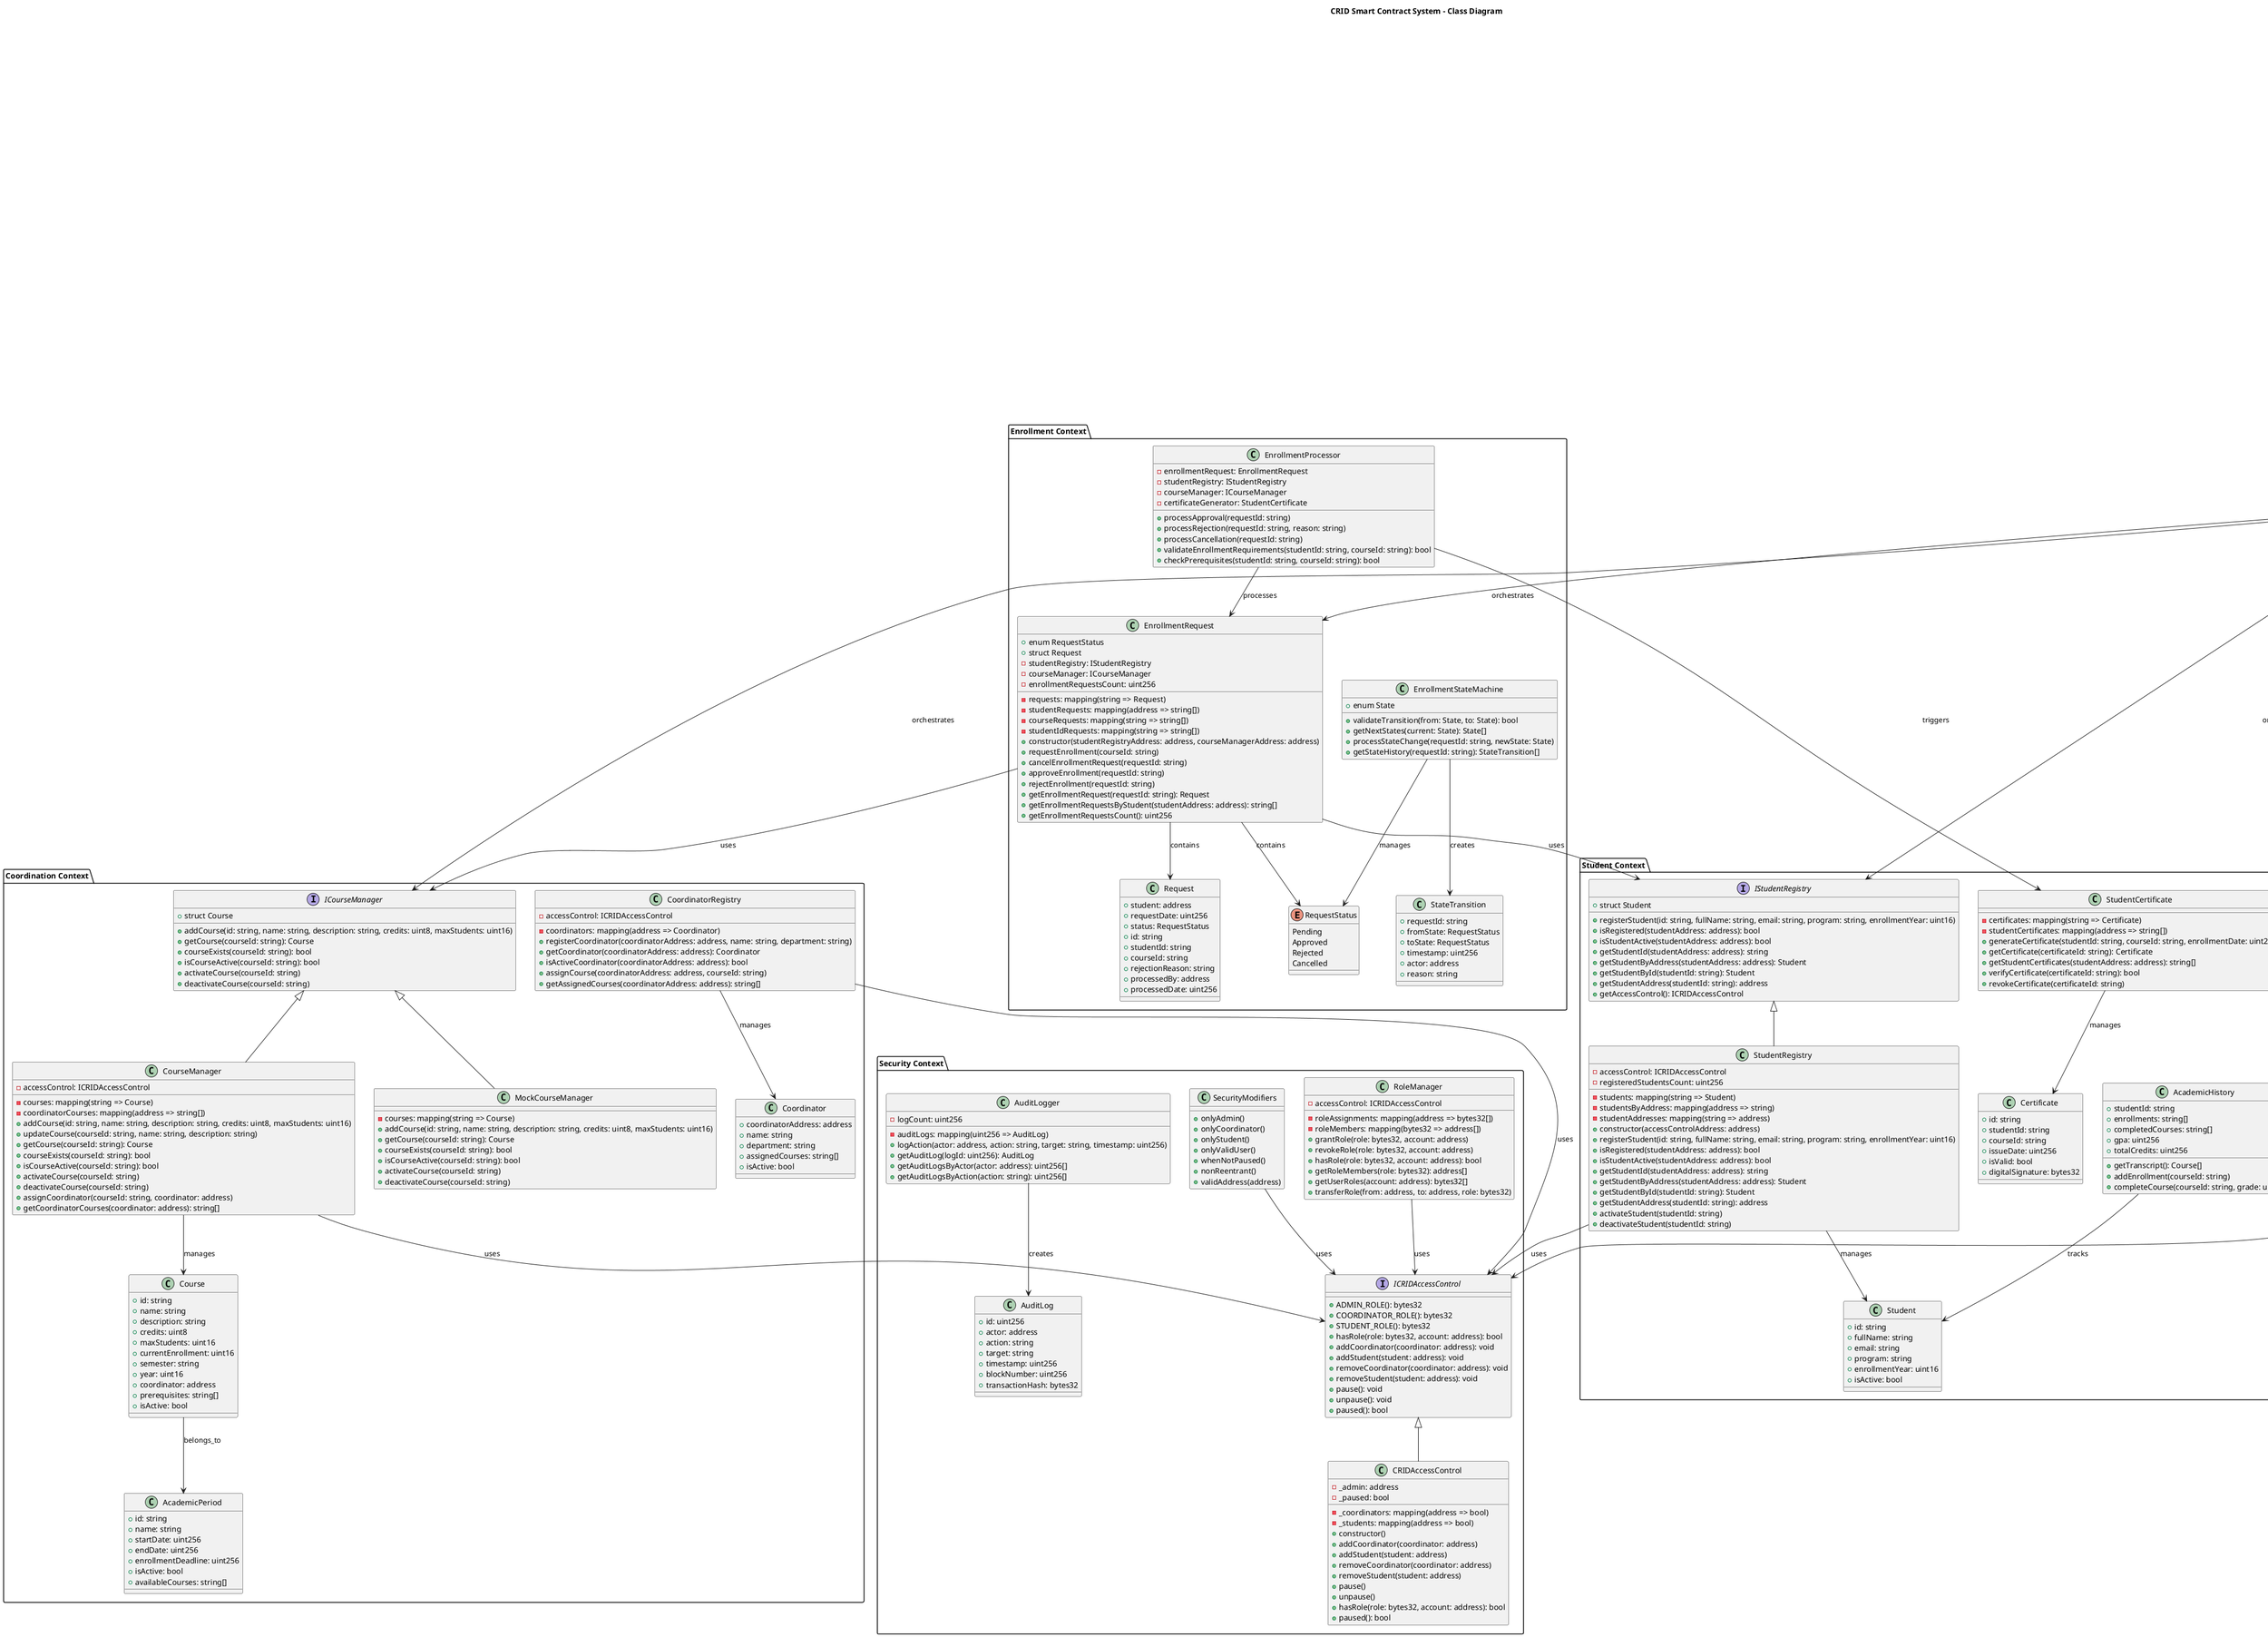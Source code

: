 @startuml ClassDiagram
!define RECTANGLE class

title CRID Smart Contract System - Class Diagram

package "Security Context" as SecurityContext {
    interface ICRIDAccessControl {
        +ADMIN_ROLE(): bytes32
        +COORDINATOR_ROLE(): bytes32
        +STUDENT_ROLE(): bytes32
        +hasRole(role: bytes32, account: address): bool
        +addCoordinator(coordinator: address): void
        +addStudent(student: address): void
        +removeCoordinator(coordinator: address): void
        +removeStudent(student: address): void
        +pause(): void
        +unpause(): void
        +paused(): bool
    }

    class CRIDAccessControl {
        -_admin: address
        -_coordinators: mapping(address => bool)
        -_students: mapping(address => bool)
        -_paused: bool
        +constructor()
        +addCoordinator(coordinator: address)
        +addStudent(student: address)
        +removeCoordinator(coordinator: address)
        +removeStudent(student: address)
        +pause()
        +unpause()
        +hasRole(role: bytes32, account: address): bool
        +paused(): bool
    }

    class RoleManager {
        -accessControl: ICRIDAccessControl
        -roleAssignments: mapping(address => bytes32[])
        -roleMembers: mapping(bytes32 => address[])
        +grantRole(role: bytes32, account: address)
        +revokeRole(role: bytes32, account: address)
        +hasRole(role: bytes32, account: address): bool
        +getRoleMembers(role: bytes32): address[]
        +getUserRoles(account: address): bytes32[]
        +transferRole(from: address, to: address, role: bytes32)
    }

    class SecurityModifiers {
        +onlyAdmin()
        +onlyCoordinator()
        +onlyStudent()
        +onlyValidUser()
        +whenNotPaused()
        +nonReentrant()
        +validAddress(address)
    }

    class AuditLogger {
        -auditLogs: mapping(uint256 => AuditLog)
        -logCount: uint256
        +logAction(actor: address, action: string, target: string, timestamp: uint256)
        +getAuditLog(logId: uint256): AuditLog
        +getAuditLogsByActor(actor: address): uint256[]
        +getAuditLogsByAction(action: string): uint256[]
    }

    class AuditLog {
        +id: uint256
        +actor: address
        +action: string
        +target: string
        +timestamp: uint256
        +blockNumber: uint256
        +transactionHash: bytes32
    }
}

package "Student Context" as StudentContext {
    interface IStudentRegistry {
        +struct Student
        +registerStudent(id: string, fullName: string, email: string, program: string, enrollmentYear: uint16)
        +isRegistered(studentAddress: address): bool
        +isStudentActive(studentAddress: address): bool
        +getStudentId(studentAddress: address): string
        +getStudentByAddress(studentAddress: address): Student
        +getStudentById(studentId: string): Student
        +getStudentAddress(studentId: string): address
        +getAccessControl(): ICRIDAccessControl
    }

    class StudentRegistry {
        -accessControl: ICRIDAccessControl
        -students: mapping(string => Student)
        -studentsByAddress: mapping(address => string)
        -studentAddresses: mapping(string => address)
        -registeredStudentsCount: uint256
        +constructor(accessControlAddress: address)
        +registerStudent(id: string, fullName: string, email: string, program: string, enrollmentYear: uint16)
        +isRegistered(studentAddress: address): bool
        +isStudentActive(studentAddress: address): bool
        +getStudentId(studentAddress: address): string
        +getStudentByAddress(studentAddress: address): Student
        +getStudentById(studentId: string): Student
        +getStudentAddress(studentId: string): address
        +activateStudent(studentId: string)
        +deactivateStudent(studentId: string)
    }

    class StudentCertificate {
        -certificates: mapping(string => Certificate)
        -studentCertificates: mapping(address => string[])
        +generateCertificate(studentId: string, courseId: string, enrollmentDate: uint256)
        +getCertificate(certificateId: string): Certificate
        +getStudentCertificates(studentAddress: address): string[]
        +verifyCertificate(certificateId: string): bool
        +revokeCertificate(certificateId: string)
    }

    class Student {
        +id: string
        +fullName: string
        +email: string
        +program: string
        +enrollmentYear: uint16
        +isActive: bool
    }

    class Certificate {
        +id: string
        +studentId: string
        +courseId: string
        +issueDate: uint256
        +isValid: bool
        +digitalSignature: bytes32
    }

    class AcademicHistory {
        +studentId: string
        +enrollments: string[]
        +completedCourses: string[]
        +gpa: uint256
        +totalCredits: uint256
        +getTranscript(): Course[]
        +addEnrollment(courseId: string)
        +completeCourse(courseId: string, grade: uint8)
    }
}

package "Coordination Context" as CoordinationContext {
    interface ICourseManager {
        +struct Course
        +addCourse(id: string, name: string, description: string, credits: uint8, maxStudents: uint16)
        +getCourse(courseId: string): Course
        +courseExists(courseId: string): bool
        +isCourseActive(courseId: string): bool
        +activateCourse(courseId: string)
        +deactivateCourse(courseId: string)
    }

    class CourseManager {
        -courses: mapping(string => Course)
        -coordinatorCourses: mapping(address => string[])
        -accessControl: ICRIDAccessControl
        +addCourse(id: string, name: string, description: string, credits: uint8, maxStudents: uint16)
        +updateCourse(courseId: string, name: string, description: string)
        +getCourse(courseId: string): Course
        +courseExists(courseId: string): bool
        +isCourseActive(courseId: string): bool
        +activateCourse(courseId: string)
        +deactivateCourse(courseId: string)
        +assignCoordinator(courseId: string, coordinator: address)
        +getCoordinatorCourses(coordinator: address): string[]
    }

    class MockCourseManager {
        -courses: mapping(string => Course)
        +addCourse(id: string, name: string, description: string, credits: uint8, maxStudents: uint16)
        +getCourse(courseId: string): Course
        +courseExists(courseId: string): bool
        +isCourseActive(courseId: string): bool
        +activateCourse(courseId: string)
        +deactivateCourse(courseId: string)
    }

    class CoordinatorRegistry {
        -coordinators: mapping(address => Coordinator)
        -accessControl: ICRIDAccessControl
        +registerCoordinator(coordinatorAddress: address, name: string, department: string)
        +getCoordinator(coordinatorAddress: address): Coordinator
        +isActiveCoordinator(coordinatorAddress: address): bool
        +assignCourse(coordinatorAddress: address, courseId: string)
        +getAssignedCourses(coordinatorAddress: address): string[]
    }

    class Course {
        +id: string
        +name: string
        +description: string
        +credits: uint8
        +maxStudents: uint16
        +currentEnrollment: uint16
        +semester: string
        +year: uint16
        +coordinator: address
        +prerequisites: string[]
        +isActive: bool
    }

    class Coordinator {
        +coordinatorAddress: address
        +name: string
        +department: string
        +assignedCourses: string[]
        +isActive: bool
    }

    class AcademicPeriod {
        +id: string
        +name: string
        +startDate: uint256
        +endDate: uint256
        +enrollmentDeadline: uint256
        +isActive: bool
        +availableCourses: string[]
    }
}

package "Enrollment Context" as EnrollmentContext {
    class EnrollmentRequest {
        +enum RequestStatus
        +struct Request
        -studentRegistry: IStudentRegistry
        -courseManager: ICourseManager
        -requests: mapping(string => Request)
        -studentRequests: mapping(address => string[])
        -courseRequests: mapping(string => string[])
        -studentIdRequests: mapping(string => string[])
        -enrollmentRequestsCount: uint256
        +constructor(studentRegistryAddress: address, courseManagerAddress: address)
        +requestEnrollment(courseId: string)
        +cancelEnrollmentRequest(requestId: string)
        +approveEnrollment(requestId: string)
        +rejectEnrollment(requestId: string)
        +getEnrollmentRequest(requestId: string): Request
        +getEnrollmentRequestsByStudent(studentAddress: address): string[]
        +getEnrollmentRequestsCount(): uint256
    }

    class EnrollmentStateMachine {
        +enum State
        +validateTransition(from: State, to: State): bool
        +getNextStates(current: State): State[]
        +processStateChange(requestId: string, newState: State)
        +getStateHistory(requestId: string): StateTransition[]
    }

    class EnrollmentProcessor {
        -enrollmentRequest: EnrollmentRequest
        -studentRegistry: IStudentRegistry
        -courseManager: ICourseManager
        -certificateGenerator: StudentCertificate
        +processApproval(requestId: string)
        +processRejection(requestId: string, reason: string)
        +processCancellation(requestId: string)
        +validateEnrollmentRequirements(studentId: string, courseId: string): bool
        +checkPrerequisites(studentId: string, courseId: string): bool
    }

    class Request {
        +student: address
        +requestDate: uint256
        +status: RequestStatus
        +id: string
        +studentId: string
        +courseId: string
        +rejectionReason: string
        +processedBy: address
        +processedDate: uint256
    }

    class StateTransition {
        +requestId: string
        +fromState: RequestStatus
        +toState: RequestStatus
        +timestamp: uint256
        +actor: address
        +reason: string
    }

    enum RequestStatus {
        Pending
        Approved
        Rejected
        Cancelled
    }
}

package "Core Context" as CoreContext {
    class CRID {
        -studentRegistry: IStudentRegistry
        -courseManager: ICourseManager
        -enrollmentRequest: EnrollmentRequest
        -accessControl: ICRIDAccessControl
        -eventEmitter: EventEmitter
        +constructor()
        +initializeSystem()
        +upgradeContracts()
        +getSystemStatus(): SystemStatus
        +emergencyShutdown()
    }

    class EventEmitter {
        +emit StudentRegistered(string studentId, address studentAddress)
        +emit EnrollmentRequested(string studentId, string courseId, string requestId)
        +emit EnrollmentApproved(string requestId)
        +emit EnrollmentRejected(string requestId, string reason)
        +emit CertificateGenerated(string certificateId, string studentId, string courseId)
        +emit SystemPaused()
        +emit SystemUnpaused()
    }

    class StateManager {
        -globalState: mapping(string => bytes)
        -stateVersion: uint256
        +getState(key: string): bytes
        +setState(key: string, value: bytes)
        +getStateVersion(): uint256
        +createSnapshot(): uint256
        +restoreSnapshot(snapshotId: uint256)
    }

    class SystemStatus {
        +isActive: bool
        +isPaused: bool
        +totalStudents: uint256
        +totalCourses: uint256
        +totalRequests: uint256
        +lastUpdated: uint256
    }
}

package "Interface Context" as InterfaceContext {
    class Web3Integration {
        -contractAddresses: mapping(string => address)
        -contractABIs: mapping(string => string)
        +connectWallet(): address
        +callContract(contractName: string, method: string, params: bytes): bytes
        +listenToEvents(contractName: string, eventName: string)
        +getTransactionStatus(txHash: bytes32): TxStatus
    }

    class APIGateway {
        +submitEnrollmentRequest(studentId: string, courseId: string): TxResult
        +getStudentProfile(studentId: string): StudentProfile
        +getCourseInfo(courseId: string): CourseInfo
        +getEnrollmentStatus(requestId: string): RequestStatus
        +downloadCertificate(certificateId: string): bytes
    }

    class UserInterface {
        +renderStudentDashboard(studentAddress: address)
        +renderCoordinatorPanel(coordinatorAddress: address)
        +renderAdminConsole(adminAddress: address)
        +showNotification(message: string, type: string)
        +handleUserAction(action: string, params: string[])
    }

    class NotificationService {
        -subscribers: mapping(address => string[])
        +subscribe(userAddress: address, eventType: string)
        +unsubscribe(userAddress: address, eventType: string)
        +notify(eventType: string, message: string, targetUsers: address[])
        +sendEmail(recipient: string, subject: string, body: string)
    }
}

' Relationships
ICRIDAccessControl <|-- CRIDAccessControl
IStudentRegistry <|-- StudentRegistry
ICourseManager <|-- CourseManager
ICourseManager <|-- MockCourseManager

' Security Context relationships
RoleManager --> ICRIDAccessControl : uses
SecurityModifiers --> ICRIDAccessControl : uses
AuditLogger --> AuditLog : creates

' Student Context relationships
StudentRegistry --> ICRIDAccessControl : uses
StudentRegistry --> Student : manages
StudentCertificate --> Certificate : manages
AcademicHistory --> Student : tracks

' Coordination Context relationships
CourseManager --> ICRIDAccessControl : uses
CourseManager --> Course : manages
CoordinatorRegistry --> ICRIDAccessControl : uses
CoordinatorRegistry --> Coordinator : manages
Course --> AcademicPeriod : belongs_to

' Enrollment Context relationships
EnrollmentRequest --> IStudentRegistry : uses
EnrollmentRequest --> ICourseManager : uses
EnrollmentRequest --> RequestStatus : contains
EnrollmentRequest --> Request : contains
EnrollmentStateMachine --> RequestStatus : manages
EnrollmentStateMachine --> StateTransition : creates
EnrollmentProcessor --> EnrollmentRequest : processes
EnrollmentProcessor --> StudentCertificate : triggers

' Core Context relationships
CRID --> IStudentRegistry : orchestrates
CRID --> ICourseManager : orchestrates
CRID --> EnrollmentRequest : orchestrates
CRID --> ICRIDAccessControl : orchestrates
CRID --> EventEmitter : uses
CRID --> StateManager : uses
EventEmitter --> SystemStatus : emits

' Interface Context relationships
Web3Integration --> CRID : interacts
APIGateway --> Web3Integration : uses
UserInterface --> APIGateway : calls
NotificationService --> EventEmitter : listens

@enduml
